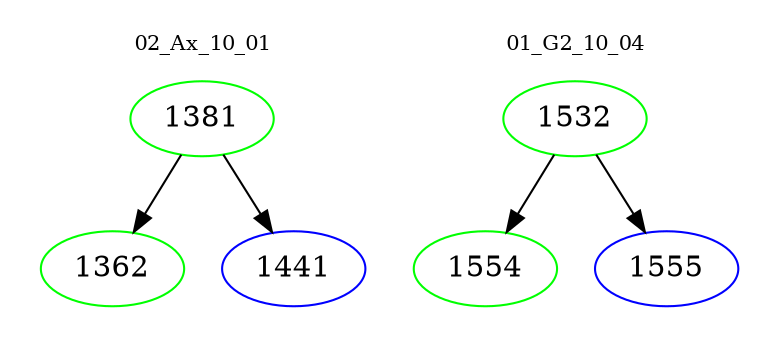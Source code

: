 digraph{
subgraph cluster_0 {
color = white
label = "02_Ax_10_01";
fontsize=10;
T0_1381 [label="1381", color="green"]
T0_1381 -> T0_1362 [color="black"]
T0_1362 [label="1362", color="green"]
T0_1381 -> T0_1441 [color="black"]
T0_1441 [label="1441", color="blue"]
}
subgraph cluster_1 {
color = white
label = "01_G2_10_04";
fontsize=10;
T1_1532 [label="1532", color="green"]
T1_1532 -> T1_1554 [color="black"]
T1_1554 [label="1554", color="green"]
T1_1532 -> T1_1555 [color="black"]
T1_1555 [label="1555", color="blue"]
}
}
